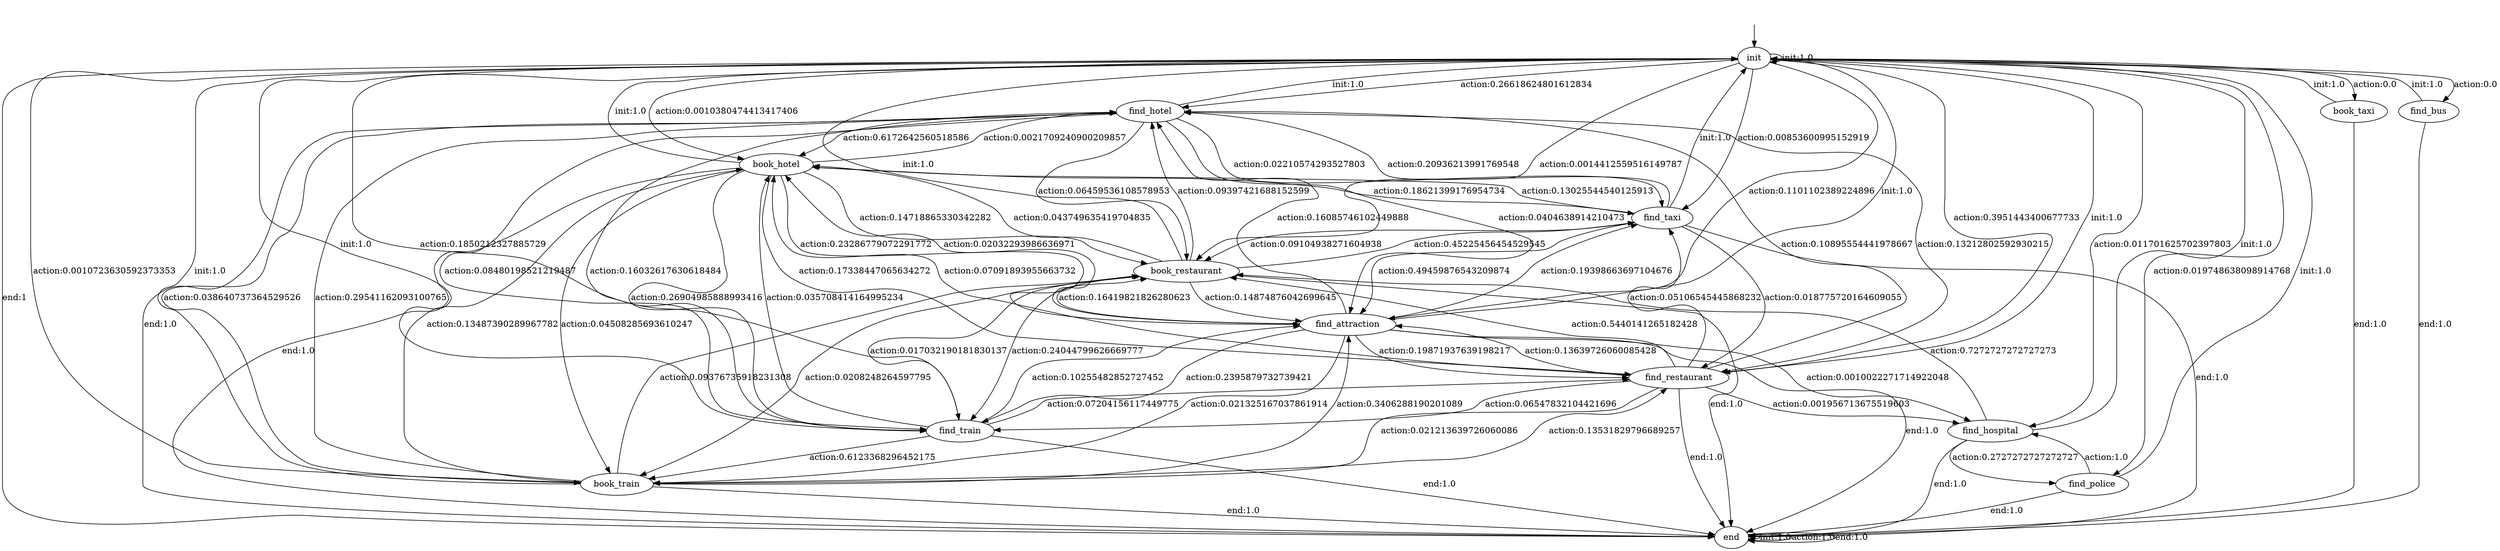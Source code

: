 digraph learned_mdp {
s0 [label="init"];
s1 [label="find_hotel"];
s2 [label="book_hotel"];
s3 [label="find_train"];
s4 [label="book_train"];
s5 [label="find_attraction"];
s6 [label="find_restaurant"];
s7 [label="book_restaurant"];
s8 [label="find_hospital"];
s9 [label="book_taxi"];
s10 [label="find_taxi"];
s11 [label="find_bus"];
s12 [label="find_police"];
s13 [label="end"];
s0 -> s0  [label="init:1.0"];
s0 -> s1  [label="action:0.26618624801612834"];
s0 -> s2  [label="action:0.0010380474413417406"];
s0 -> s3  [label="action:0.1850212327885729"];
s0 -> s4  [label="action:0.0010723630592373353"];
s0 -> s5  [label="action:0.1101102389224896"];
s0 -> s6  [label="action:0.3951443400677733"];
s0 -> s7  [label="action:0.0014412559516149787"];
s0 -> s8  [label="action:0.011701625702397803"];
s0 -> s9  [label="action:0.0"];
s0 -> s10  [label="action:0.00853600995152919"];
s0 -> s11  [label="action:0.0"];
s0 -> s12  [label="action:0.019748638098914768"];
s0 -> s13  [label="end:1"];
s1 -> s0  [label="init:1.0"];
s1 -> s2  [label="action:0.6172642560518586"];
s1 -> s3  [label="action:0.08480198521219487"];
s1 -> s4  [label="action:0.038640737364529526"];
s1 -> s5  [label="action:0.0404638914210473"];
s1 -> s6  [label="action:0.13212802592930215"];
s1 -> s7  [label="action:0.06459536108578953"];
s1 -> s10  [label="action:0.02210574293527803"];
s1 -> s13 [label="end:1.0"];
s2 -> s0  [label="init:1.0"];
s2 -> s1  [label="action:0.0021709240900209857"];
s2 -> s3  [label="action:0.26904985888993416"];
s2 -> s4  [label="action:0.04508285693610247"];
s2 -> s5  [label="action:0.23286779072291772"];
s2 -> s6  [label="action:0.17338447065634272"];
s2 -> s7  [label="action:0.14718865330342282"];
s2 -> s10  [label="action:0.13025544540125913"];
s2 -> s13 [label="end:1.0"];
s3 -> s0  [label="init:1.0"];
s3 -> s1  [label="action:0.16032617630618484"];
s3 -> s2  [label="action:0.035708414164995234"];
s3 -> s4  [label="action:0.6123368296452175"];
s3 -> s5  [label="action:0.10255482852727452"];
s3 -> s6  [label="action:0.07204156117449775"];
s3 -> s7  [label="action:0.017032190181830137"];
s3 -> s13 [label="end:1.0"];
s4 -> s0  [label="init:1.0"];
s4 -> s1  [label="action:0.29541162093100765"];
s4 -> s2  [label="action:0.13487390289967782"];
s4 -> s5  [label="action:0.3406288190201089"];
s4 -> s6  [label="action:0.13531829796689257"];
s4 -> s7  [label="action:0.09376735918231308"];
s4 -> s13 [label="end:1.0"];
s5 -> s0  [label="init:1.0"];
s5 -> s1  [label="action:0.16085746102449888"];
s5 -> s2  [label="action:0.02032293986636971"];
s5 -> s3  [label="action:0.2395879732739421"];
s5 -> s4  [label="action:0.021325167037861914"];
s5 -> s6  [label="action:0.19871937639198217"];
s5 -> s7  [label="action:0.16419821826280623"];
s5 -> s8  [label="action:0.0010022271714922048"];
s5 -> s10  [label="action:0.19398663697104676"];
s5 -> s13 [label="end:1.0"];
s6 -> s0  [label="init:1.0"];
s6 -> s1  [label="action:0.10895554441978667"];
s6 -> s2  [label="action:0.07091893955663732"];
s6 -> s3  [label="action:0.06547832104421696"];
s6 -> s4  [label="action:0.021213639726060086"];
s6 -> s5  [label="action:0.13639726060085428"];
s6 -> s7  [label="action:0.5440141265182428"];
s6 -> s8  [label="action:0.001956713675519603"];
s6 -> s10  [label="action:0.05106545445868232"];
s6 -> s13 [label="end:1.0"];
s7 -> s0  [label="init:1.0"];
s7 -> s1  [label="action:0.09397421688152599"];
s7 -> s2  [label="action:0.043749635419704835"];
s7 -> s3  [label="action:0.24044799626669777"];
s7 -> s4  [label="action:0.0208248264597795"];
s7 -> s5  [label="action:0.14874876042699645"];
s7 -> s10  [label="action:0.45225456454529545"];
s7 -> s13 [label="end:1.0"];
s8 -> s0  [label="init:1.0"];
s8 -> s7  [label="action:0.7272727272727273"];
s8 -> s12  [label="action:0.2727272727272727"];
s8 -> s13 [label="end:1.0"];
s9 -> s0  [label="init:1.0"];
s9 -> s13 [label="end:1.0"];
s10 -> s0  [label="init:1.0"];
s10 -> s1  [label="action:0.20936213991769548"];
s10 -> s2  [label="action:0.18621399176954734"];
s10 -> s5  [label="action:0.49459876543209874"];
s10 -> s6  [label="action:0.018775720164609055"];
s10 -> s7  [label="action:0.09104938271604938"];
s10 -> s13 [label="end:1.0"];
s11 -> s0  [label="init:1.0"];
s11 -> s13 [label="end:1.0"];
s12 -> s0  [label="init:1.0"];
s12 -> s8  [label="action:1.0"];
s12 -> s13 [label="end:1.0"];
s13 -> s13 [label="init:1.0"];
s13 -> s13  [label="action:1.0"];
s13 -> s13  [label="end:1.0"];
__start0 [label="", shape=none];
__start0 -> s0  [label=""];
}